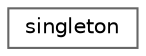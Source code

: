 digraph "类继承关系图"
{
 // LATEX_PDF_SIZE
  bgcolor="transparent";
  edge [fontname=Helvetica,fontsize=10,labelfontname=Helvetica,labelfontsize=10];
  node [fontname=Helvetica,fontsize=10,shape=box,height=0.2,width=0.4];
  rankdir="LR";
  Node0 [id="Node000000",label="singleton",height=0.2,width=0.4,color="grey40", fillcolor="white", style="filled",URL="$structdetail_1_1singleton.html",tooltip=" "];
}

